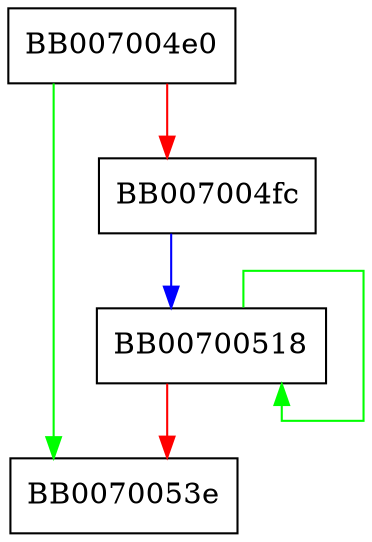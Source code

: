 digraph cipher_hw_seed_ecb_cipher {
  node [shape="box"];
  graph [splines=ortho];
  BB007004e0 -> BB0070053e [color="green"];
  BB007004e0 -> BB007004fc [color="red"];
  BB007004fc -> BB00700518 [color="blue"];
  BB00700518 -> BB00700518 [color="green"];
  BB00700518 -> BB0070053e [color="red"];
}
